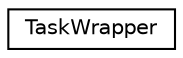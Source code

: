 digraph "Graphical Class Hierarchy"
{
 // LATEX_PDF_SIZE
  edge [fontname="Helvetica",fontsize="10",labelfontname="Helvetica",labelfontsize="10"];
  node [fontname="Helvetica",fontsize="10",shape=record];
  rankdir="LR";
  Node0 [label="TaskWrapper",height=0.2,width=0.4,color="black", fillcolor="white", style="filled",URL="$classTaskWrapper.html",tooltip=" "];
}
